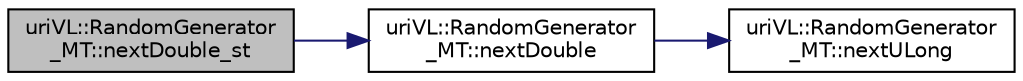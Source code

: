 digraph "uriVL::RandomGenerator_MT::nextDouble_st"
{
  edge [fontname="Helvetica",fontsize="10",labelfontname="Helvetica",labelfontsize="10"];
  node [fontname="Helvetica",fontsize="10",shape=record];
  rankdir="LR";
  Node1 [label="uriVL::RandomGenerator\l_MT::nextDouble_st",height=0.2,width=0.4,color="black", fillcolor="grey75", style="filled", fontcolor="black"];
  Node1 -> Node2 [color="midnightblue",fontsize="10",style="solid",fontname="Helvetica"];
  Node2 [label="uriVL::RandomGenerator\l_MT::nextDouble",height=0.2,width=0.4,color="black", fillcolor="white", style="filled",URL="$classuriVL_1_1RandomGenerator__MT.html#ae754225d4f9c2dc2372952c09469eba2",tooltip="Returns a new uniformly distributed double pseudo-random number in the range specified. "];
  Node2 -> Node3 [color="midnightblue",fontsize="10",style="solid",fontname="Helvetica"];
  Node3 [label="uriVL::RandomGenerator\l_MT::nextULong",height=0.2,width=0.4,color="black", fillcolor="white", style="filled",URL="$classuriVL_1_1RandomGenerator__MT.html#a9316401d0e1ec18f53954361ef6e603f",tooltip="Returns a new uniformly-distributed unsigned long pseudo-random number in the full range of the data ..."];
}
